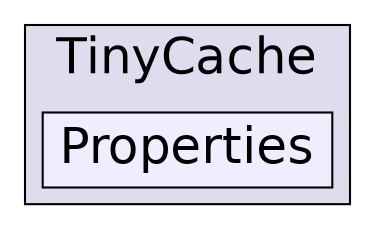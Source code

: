 digraph "C:/Users/nathanael/Documents/resizer/Plugins/TinyCache/Properties" {
  compound=true
  node [ fontsize="24", fontname="Helvetica"];
  edge [ labelfontsize="24", labelfontname="Helvetica"];
  subgraph clusterdir_eb4683075317893a41bd4fb851375eee {
    graph [ bgcolor="#ddddee", pencolor="black", label="TinyCache" fontname="Helvetica", fontsize="24", URL="dir_eb4683075317893a41bd4fb851375eee.html"]
  dir_5cad130502537c34bd770d0452fe0330 [shape=box, label="Properties", style="filled", fillcolor="#eeeeff", pencolor="black", URL="dir_5cad130502537c34bd770d0452fe0330.html"];
  }
}
